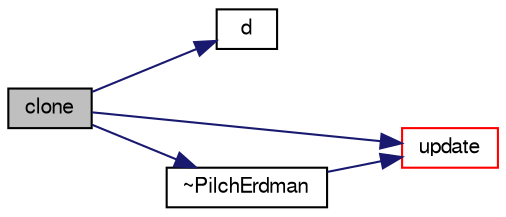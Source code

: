 digraph "clone"
{
  bgcolor="transparent";
  edge [fontname="FreeSans",fontsize="10",labelfontname="FreeSans",labelfontsize="10"];
  node [fontname="FreeSans",fontsize="10",shape=record];
  rankdir="LR";
  Node18 [label="clone",height=0.2,width=0.4,color="black", fillcolor="grey75", style="filled", fontcolor="black"];
  Node18 -> Node19 [color="midnightblue",fontsize="10",style="solid",fontname="FreeSans"];
  Node19 [label="d",height=0.2,width=0.4,color="black",URL="$a38951.html#aa182a9055736468dd160f12649a01fd1"];
  Node18 -> Node20 [color="midnightblue",fontsize="10",style="solid",fontname="FreeSans"];
  Node20 [label="update",height=0.2,width=0.4,color="red",URL="$a24566.html#af86a08f997bc779309ec7d00e914e292",tooltip="update the parcel properties "];
  Node18 -> Node29 [color="midnightblue",fontsize="10",style="solid",fontname="FreeSans"];
  Node29 [label="~PilchErdman",height=0.2,width=0.4,color="black",URL="$a24566.html#acd0b41249d38281e1c3fafdc5aa913ed",tooltip="Destructor. "];
  Node29 -> Node20 [color="midnightblue",fontsize="10",style="solid",fontname="FreeSans"];
}
